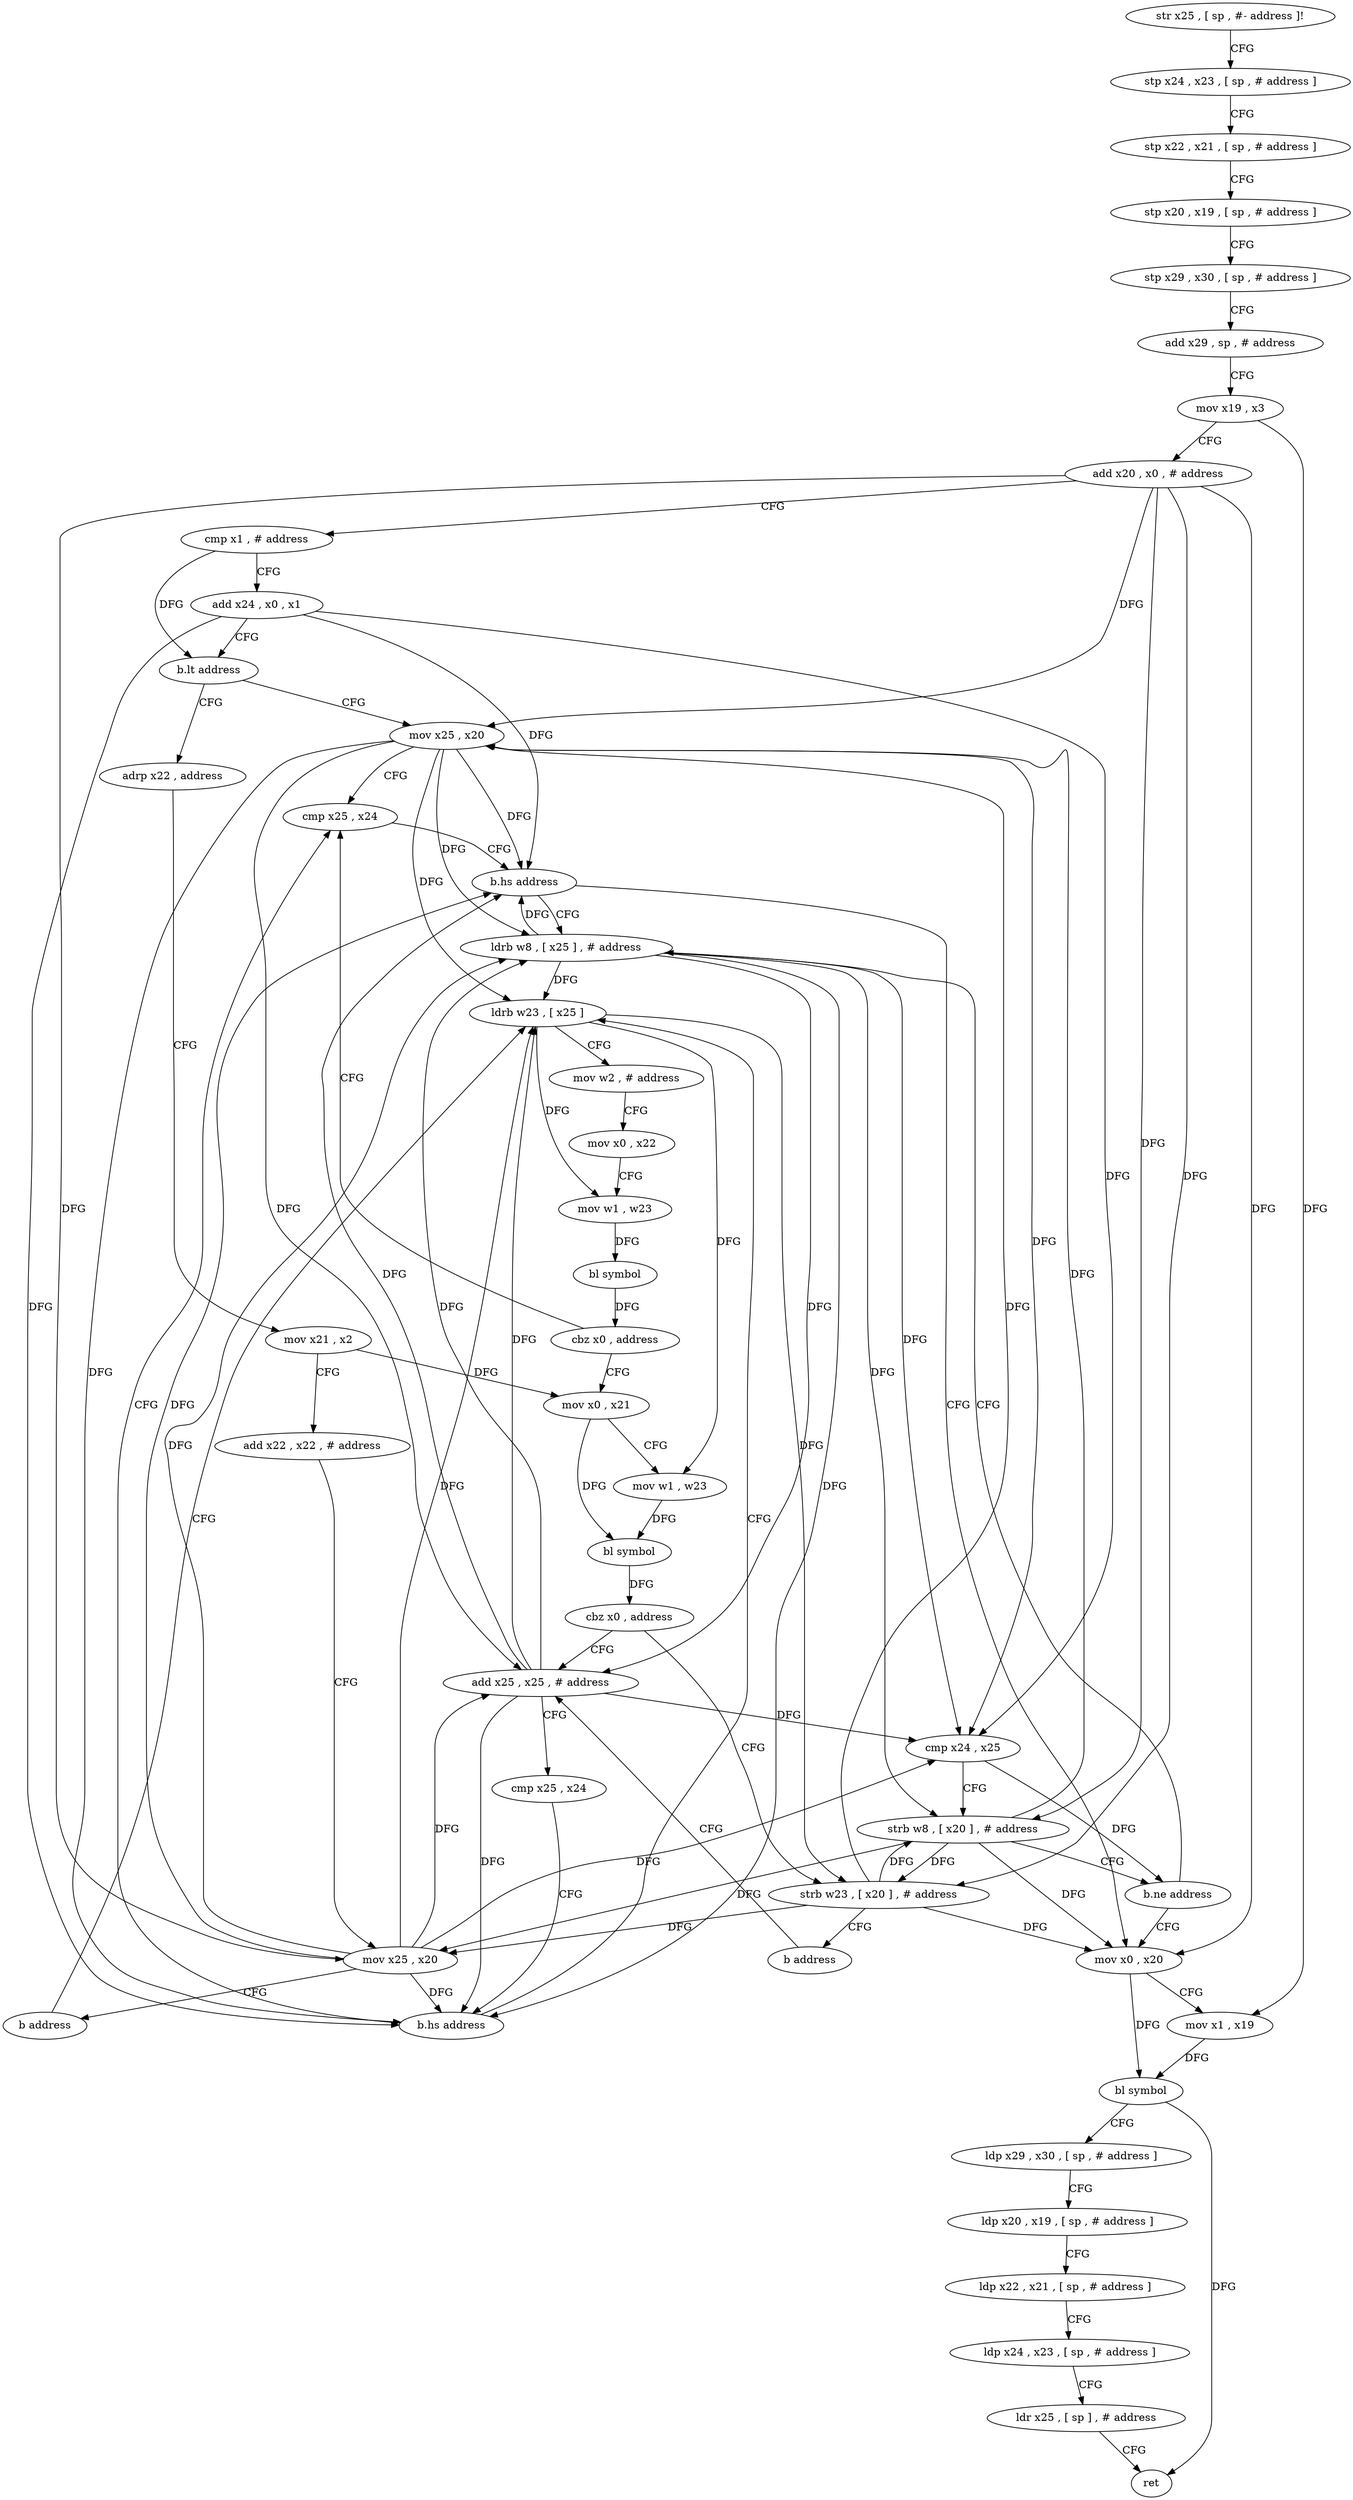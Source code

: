 digraph "func" {
"4210164" [label = "str x25 , [ sp , #- address ]!" ]
"4210168" [label = "stp x24 , x23 , [ sp , # address ]" ]
"4210172" [label = "stp x22 , x21 , [ sp , # address ]" ]
"4210176" [label = "stp x20 , x19 , [ sp , # address ]" ]
"4210180" [label = "stp x29 , x30 , [ sp , # address ]" ]
"4210184" [label = "add x29 , sp , # address" ]
"4210188" [label = "mov x19 , x3" ]
"4210192" [label = "add x20 , x0 , # address" ]
"4210196" [label = "cmp x1 , # address" ]
"4210200" [label = "add x24 , x0 , x1" ]
"4210204" [label = "b.lt address" ]
"4210288" [label = "mov x25 , x20" ]
"4210208" [label = "adrp x22 , address" ]
"4210292" [label = "cmp x25 , x24" ]
"4210212" [label = "mov x21 , x2" ]
"4210216" [label = "add x22 , x22 , # address" ]
"4210220" [label = "mov x25 , x20" ]
"4210224" [label = "b address" ]
"4210240" [label = "ldrb w23 , [ x25 ]" ]
"4210316" [label = "mov x0 , x20" ]
"4210320" [label = "mov x1 , x19" ]
"4210324" [label = "bl symbol" ]
"4210328" [label = "ldp x29 , x30 , [ sp , # address ]" ]
"4210332" [label = "ldp x20 , x19 , [ sp , # address ]" ]
"4210336" [label = "ldp x22 , x21 , [ sp , # address ]" ]
"4210340" [label = "ldp x24 , x23 , [ sp , # address ]" ]
"4210344" [label = "ldr x25 , [ sp ] , # address" ]
"4210348" [label = "ret" ]
"4210300" [label = "ldrb w8 , [ x25 ] , # address" ]
"4210304" [label = "cmp x24 , x25" ]
"4210308" [label = "strb w8 , [ x20 ] , # address" ]
"4210312" [label = "b.ne address" ]
"4210244" [label = "mov w2 , # address" ]
"4210248" [label = "mov x0 , x22" ]
"4210252" [label = "mov w1 , w23" ]
"4210256" [label = "bl symbol" ]
"4210260" [label = "cbz x0 , address" ]
"4210264" [label = "mov x0 , x21" ]
"4210296" [label = "b.hs address" ]
"4210268" [label = "mov w1 , w23" ]
"4210272" [label = "bl symbol" ]
"4210276" [label = "cbz x0 , address" ]
"4210228" [label = "add x25 , x25 , # address" ]
"4210280" [label = "strb w23 , [ x20 ] , # address" ]
"4210232" [label = "cmp x25 , x24" ]
"4210236" [label = "b.hs address" ]
"4210284" [label = "b address" ]
"4210164" -> "4210168" [ label = "CFG" ]
"4210168" -> "4210172" [ label = "CFG" ]
"4210172" -> "4210176" [ label = "CFG" ]
"4210176" -> "4210180" [ label = "CFG" ]
"4210180" -> "4210184" [ label = "CFG" ]
"4210184" -> "4210188" [ label = "CFG" ]
"4210188" -> "4210192" [ label = "CFG" ]
"4210188" -> "4210320" [ label = "DFG" ]
"4210192" -> "4210196" [ label = "CFG" ]
"4210192" -> "4210288" [ label = "DFG" ]
"4210192" -> "4210220" [ label = "DFG" ]
"4210192" -> "4210316" [ label = "DFG" ]
"4210192" -> "4210308" [ label = "DFG" ]
"4210192" -> "4210280" [ label = "DFG" ]
"4210196" -> "4210200" [ label = "CFG" ]
"4210196" -> "4210204" [ label = "DFG" ]
"4210200" -> "4210204" [ label = "CFG" ]
"4210200" -> "4210296" [ label = "DFG" ]
"4210200" -> "4210304" [ label = "DFG" ]
"4210200" -> "4210236" [ label = "DFG" ]
"4210204" -> "4210288" [ label = "CFG" ]
"4210204" -> "4210208" [ label = "CFG" ]
"4210288" -> "4210292" [ label = "CFG" ]
"4210288" -> "4210296" [ label = "DFG" ]
"4210288" -> "4210240" [ label = "DFG" ]
"4210288" -> "4210300" [ label = "DFG" ]
"4210288" -> "4210304" [ label = "DFG" ]
"4210288" -> "4210228" [ label = "DFG" ]
"4210288" -> "4210236" [ label = "DFG" ]
"4210208" -> "4210212" [ label = "CFG" ]
"4210292" -> "4210296" [ label = "CFG" ]
"4210212" -> "4210216" [ label = "CFG" ]
"4210212" -> "4210264" [ label = "DFG" ]
"4210216" -> "4210220" [ label = "CFG" ]
"4210220" -> "4210224" [ label = "CFG" ]
"4210220" -> "4210296" [ label = "DFG" ]
"4210220" -> "4210240" [ label = "DFG" ]
"4210220" -> "4210300" [ label = "DFG" ]
"4210220" -> "4210304" [ label = "DFG" ]
"4210220" -> "4210228" [ label = "DFG" ]
"4210220" -> "4210236" [ label = "DFG" ]
"4210224" -> "4210240" [ label = "CFG" ]
"4210240" -> "4210244" [ label = "CFG" ]
"4210240" -> "4210252" [ label = "DFG" ]
"4210240" -> "4210268" [ label = "DFG" ]
"4210240" -> "4210280" [ label = "DFG" ]
"4210316" -> "4210320" [ label = "CFG" ]
"4210316" -> "4210324" [ label = "DFG" ]
"4210320" -> "4210324" [ label = "DFG" ]
"4210324" -> "4210328" [ label = "CFG" ]
"4210324" -> "4210348" [ label = "DFG" ]
"4210328" -> "4210332" [ label = "CFG" ]
"4210332" -> "4210336" [ label = "CFG" ]
"4210336" -> "4210340" [ label = "CFG" ]
"4210340" -> "4210344" [ label = "CFG" ]
"4210344" -> "4210348" [ label = "CFG" ]
"4210300" -> "4210304" [ label = "DFG" ]
"4210300" -> "4210240" [ label = "DFG" ]
"4210300" -> "4210308" [ label = "DFG" ]
"4210300" -> "4210296" [ label = "DFG" ]
"4210300" -> "4210228" [ label = "DFG" ]
"4210300" -> "4210236" [ label = "DFG" ]
"4210304" -> "4210308" [ label = "CFG" ]
"4210304" -> "4210312" [ label = "DFG" ]
"4210308" -> "4210312" [ label = "CFG" ]
"4210308" -> "4210288" [ label = "DFG" ]
"4210308" -> "4210220" [ label = "DFG" ]
"4210308" -> "4210316" [ label = "DFG" ]
"4210308" -> "4210280" [ label = "DFG" ]
"4210312" -> "4210300" [ label = "CFG" ]
"4210312" -> "4210316" [ label = "CFG" ]
"4210244" -> "4210248" [ label = "CFG" ]
"4210248" -> "4210252" [ label = "CFG" ]
"4210252" -> "4210256" [ label = "DFG" ]
"4210256" -> "4210260" [ label = "DFG" ]
"4210260" -> "4210292" [ label = "CFG" ]
"4210260" -> "4210264" [ label = "CFG" ]
"4210264" -> "4210268" [ label = "CFG" ]
"4210264" -> "4210272" [ label = "DFG" ]
"4210296" -> "4210316" [ label = "CFG" ]
"4210296" -> "4210300" [ label = "CFG" ]
"4210268" -> "4210272" [ label = "DFG" ]
"4210272" -> "4210276" [ label = "DFG" ]
"4210276" -> "4210228" [ label = "CFG" ]
"4210276" -> "4210280" [ label = "CFG" ]
"4210228" -> "4210232" [ label = "CFG" ]
"4210228" -> "4210240" [ label = "DFG" ]
"4210228" -> "4210300" [ label = "DFG" ]
"4210228" -> "4210304" [ label = "DFG" ]
"4210228" -> "4210296" [ label = "DFG" ]
"4210228" -> "4210236" [ label = "DFG" ]
"4210280" -> "4210284" [ label = "CFG" ]
"4210280" -> "4210288" [ label = "DFG" ]
"4210280" -> "4210220" [ label = "DFG" ]
"4210280" -> "4210316" [ label = "DFG" ]
"4210280" -> "4210308" [ label = "DFG" ]
"4210232" -> "4210236" [ label = "CFG" ]
"4210236" -> "4210292" [ label = "CFG" ]
"4210236" -> "4210240" [ label = "CFG" ]
"4210284" -> "4210228" [ label = "CFG" ]
}
